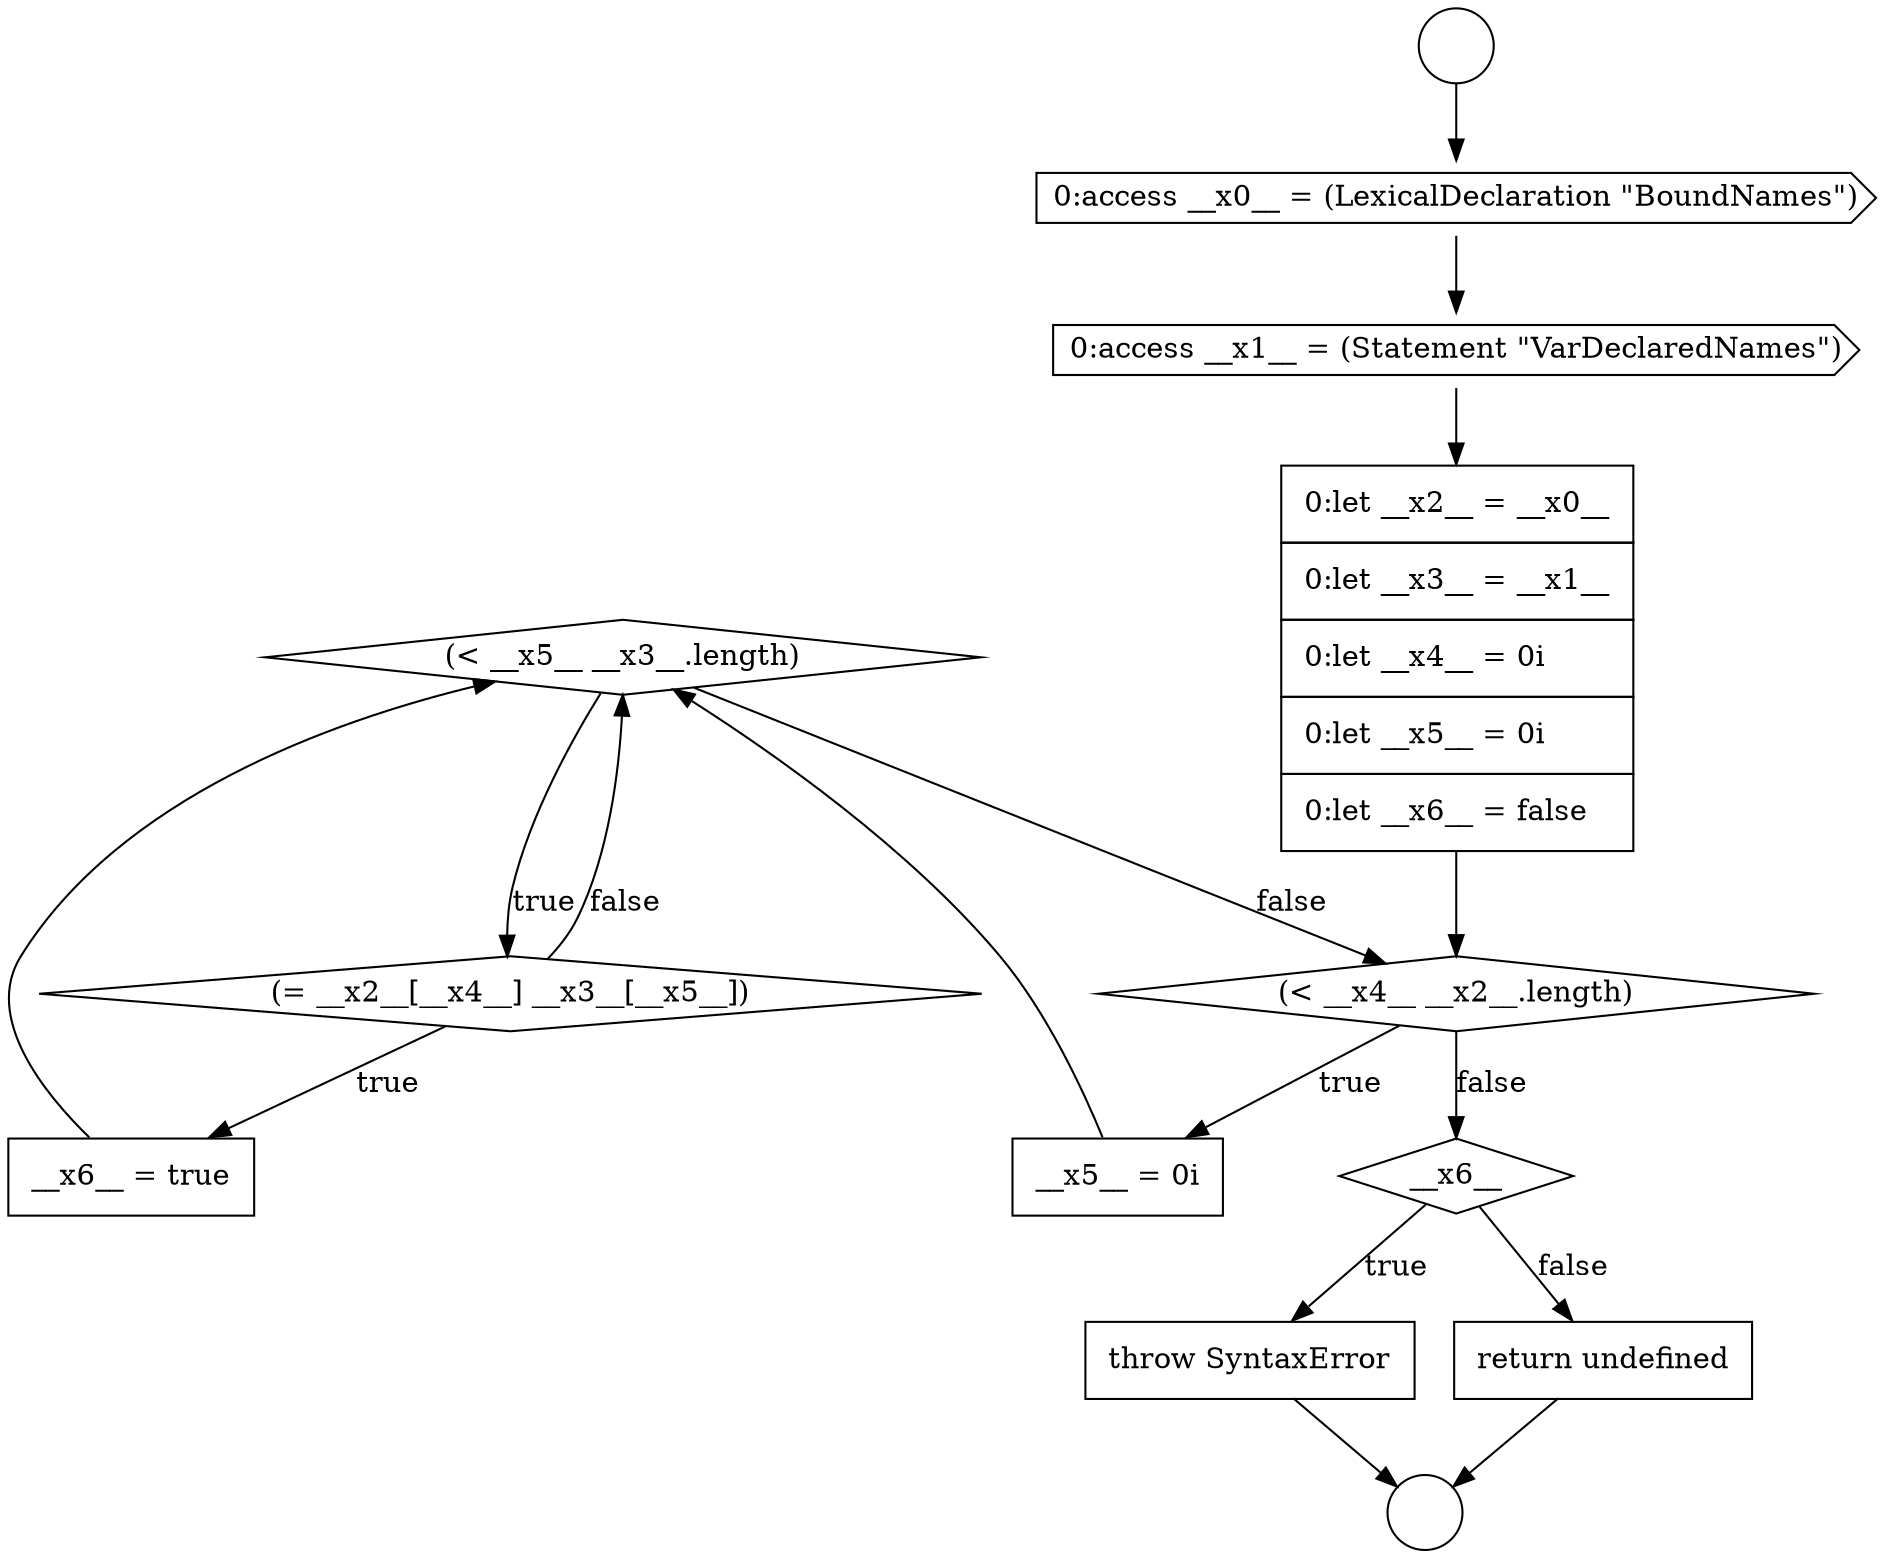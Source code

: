 digraph {
  node19274 [shape=diamond, label=<<font color="black">(&lt; __x5__ __x3__.length)</font>> color="black" fillcolor="white" style=filled]
  node19267 [shape=circle label=" " color="black" fillcolor="white" style=filled]
  node19273 [shape=none, margin=0, label=<<font color="black">
    <table border="0" cellborder="1" cellspacing="0" cellpadding="10">
      <tr><td align="left">__x5__ = 0i</td></tr>
    </table>
  </font>> color="black" fillcolor="white" style=filled]
  node19277 [shape=diamond, label=<<font color="black">__x6__</font>> color="black" fillcolor="white" style=filled]
  node19269 [shape=cds, label=<<font color="black">0:access __x0__ = (LexicalDeclaration &quot;BoundNames&quot;)</font>> color="black" fillcolor="white" style=filled]
  node19276 [shape=none, margin=0, label=<<font color="black">
    <table border="0" cellborder="1" cellspacing="0" cellpadding="10">
      <tr><td align="left">__x6__ = true</td></tr>
    </table>
  </font>> color="black" fillcolor="white" style=filled]
  node19271 [shape=none, margin=0, label=<<font color="black">
    <table border="0" cellborder="1" cellspacing="0" cellpadding="10">
      <tr><td align="left">0:let __x2__ = __x0__</td></tr>
      <tr><td align="left">0:let __x3__ = __x1__</td></tr>
      <tr><td align="left">0:let __x4__ = 0i</td></tr>
      <tr><td align="left">0:let __x5__ = 0i</td></tr>
      <tr><td align="left">0:let __x6__ = false</td></tr>
    </table>
  </font>> color="black" fillcolor="white" style=filled]
  node19275 [shape=diamond, label=<<font color="black">(= __x2__[__x4__] __x3__[__x5__])</font>> color="black" fillcolor="white" style=filled]
  node19278 [shape=none, margin=0, label=<<font color="black">
    <table border="0" cellborder="1" cellspacing="0" cellpadding="10">
      <tr><td align="left">throw SyntaxError</td></tr>
    </table>
  </font>> color="black" fillcolor="white" style=filled]
  node19272 [shape=diamond, label=<<font color="black">(&lt; __x4__ __x2__.length)</font>> color="black" fillcolor="white" style=filled]
  node19279 [shape=none, margin=0, label=<<font color="black">
    <table border="0" cellborder="1" cellspacing="0" cellpadding="10">
      <tr><td align="left">return undefined</td></tr>
    </table>
  </font>> color="black" fillcolor="white" style=filled]
  node19270 [shape=cds, label=<<font color="black">0:access __x1__ = (Statement &quot;VarDeclaredNames&quot;)</font>> color="black" fillcolor="white" style=filled]
  node19268 [shape=circle label=" " color="black" fillcolor="white" style=filled]
  node19272 -> node19273 [label=<<font color="black">true</font>> color="black"]
  node19272 -> node19277 [label=<<font color="black">false</font>> color="black"]
  node19274 -> node19275 [label=<<font color="black">true</font>> color="black"]
  node19274 -> node19272 [label=<<font color="black">false</font>> color="black"]
  node19276 -> node19274 [ color="black"]
  node19269 -> node19270 [ color="black"]
  node19277 -> node19278 [label=<<font color="black">true</font>> color="black"]
  node19277 -> node19279 [label=<<font color="black">false</font>> color="black"]
  node19279 -> node19268 [ color="black"]
  node19271 -> node19272 [ color="black"]
  node19275 -> node19276 [label=<<font color="black">true</font>> color="black"]
  node19275 -> node19274 [label=<<font color="black">false</font>> color="black"]
  node19267 -> node19269 [ color="black"]
  node19278 -> node19268 [ color="black"]
  node19273 -> node19274 [ color="black"]
  node19270 -> node19271 [ color="black"]
}

